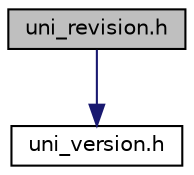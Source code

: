 digraph "uni_revision.h"
{
  edge [fontname="Helvetica",fontsize="10",labelfontname="Helvetica",labelfontsize="10"];
  node [fontname="Helvetica",fontsize="10",shape=record];
  Node0 [label="uni_revision.h",height=0.2,width=0.4,color="black", fillcolor="grey75", style="filled", fontcolor="black"];
  Node0 -> Node1 [color="midnightblue",fontsize="10",style="solid",fontname="Helvetica"];
  Node1 [label="uni_version.h",height=0.2,width=0.4,color="black", fillcolor="white", style="filled",URL="$uni__version_8h.html",tooltip="UniMRCP Version. "];
}
